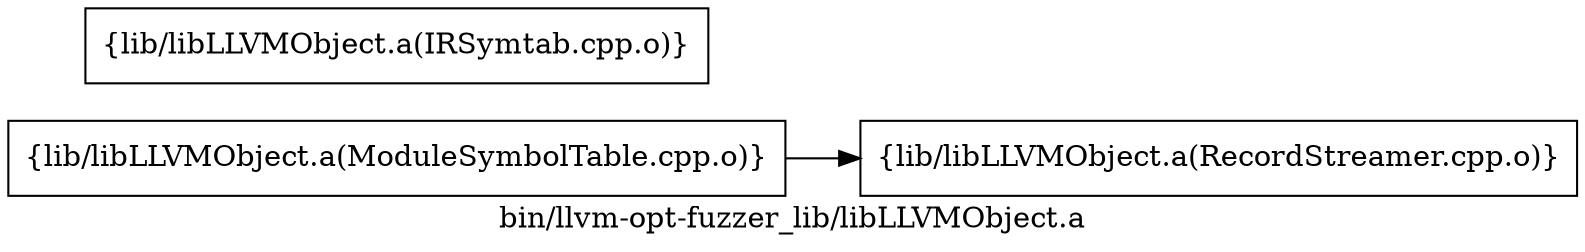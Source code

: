 digraph "bin/llvm-opt-fuzzer_lib/libLLVMObject.a" {
	label="bin/llvm-opt-fuzzer_lib/libLLVMObject.a";
	rankdir=LR;
	{ rank=same; Node0x561a1508dec8;  }

	Node0x561a1508dec8 [shape=record,shape=box,group=0,label="{lib/libLLVMObject.a(ModuleSymbolTable.cpp.o)}"];
	Node0x561a1508dec8 -> Node0x561a1508e238;
	Node0x561a1508bda8 [shape=record,shape=box,group=0,label="{lib/libLLVMObject.a(IRSymtab.cpp.o)}"];
	Node0x561a1508e238 [shape=record,shape=box,group=0,label="{lib/libLLVMObject.a(RecordStreamer.cpp.o)}"];
}
